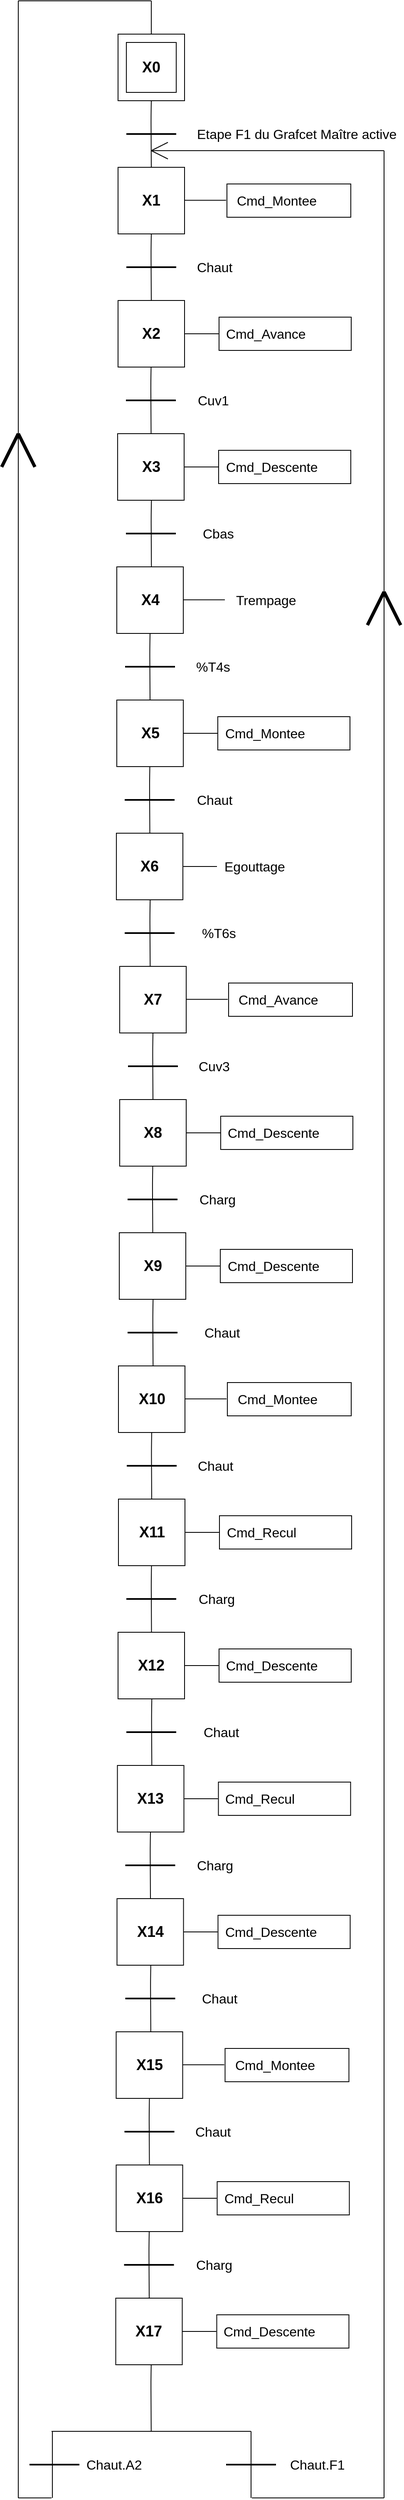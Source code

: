 <mxfile version="12.9.12" type="github">
  <diagram id="j1norhdIm9kePcJpWqvb" name="Page-1">
    <mxGraphModel dx="4152" dy="3361" grid="1" gridSize="10" guides="1" tooltips="1" connect="1" arrows="1" fold="1" page="1" pageScale="1" pageWidth="827" pageHeight="1169" math="0" shadow="0">
      <root>
        <mxCell id="0" />
        <mxCell id="1" parent="0" />
        <mxCell id="5EyspFnGqT75Ce_qzCmO-32" value="" style="rounded=0;whiteSpace=wrap;html=1;" parent="1" vertex="1">
          <mxGeometry x="441" y="-540" width="159" height="40" as="geometry" />
        </mxCell>
        <mxCell id="5EyspFnGqT75Ce_qzCmO-27" value="" style="rounded=0;whiteSpace=wrap;html=1;" parent="1" vertex="1">
          <mxGeometry x="451" y="-860" width="149" height="40" as="geometry" />
        </mxCell>
        <mxCell id="5EyspFnGqT75Ce_qzCmO-1" value="" style="group" parent="1" vertex="1" connectable="0">
          <mxGeometry x="320" y="-1040" width="80" height="80" as="geometry" />
        </mxCell>
        <mxCell id="5EyspFnGqT75Ce_qzCmO-2" value="" style="whiteSpace=wrap;html=1;aspect=fixed;" parent="5EyspFnGqT75Ce_qzCmO-1" vertex="1">
          <mxGeometry width="80" height="80" as="geometry" />
        </mxCell>
        <mxCell id="5EyspFnGqT75Ce_qzCmO-3" value="" style="whiteSpace=wrap;html=1;aspect=fixed;" parent="5EyspFnGqT75Ce_qzCmO-1" vertex="1">
          <mxGeometry x="10" y="10" width="60" height="60" as="geometry" />
        </mxCell>
        <mxCell id="5EyspFnGqT75Ce_qzCmO-4" value="&lt;font size=&quot;1&quot;&gt;&lt;b style=&quot;font-size: 18px&quot;&gt;X0&lt;/b&gt;&lt;/font&gt;" style="text;html=1;strokeColor=none;fillColor=none;align=center;verticalAlign=middle;whiteSpace=wrap;rounded=0;" parent="5EyspFnGqT75Ce_qzCmO-1" vertex="1">
          <mxGeometry x="20" y="30" width="40" height="20" as="geometry" />
        </mxCell>
        <mxCell id="5EyspFnGqT75Ce_qzCmO-6" value="" style="endArrow=none;html=1;entryX=0.5;entryY=1;entryDx=0;entryDy=0;exitX=0.5;exitY=0;exitDx=0;exitDy=0;" parent="1" source="5EyspFnGqT75Ce_qzCmO-7" edge="1">
          <mxGeometry width="50" height="50" relative="1" as="geometry">
            <mxPoint x="360" y="-920" as="sourcePoint" />
            <mxPoint x="360" y="-960" as="targetPoint" />
            <Array as="points">
              <mxPoint x="359.66" y="-940" />
            </Array>
          </mxGeometry>
        </mxCell>
        <mxCell id="5EyspFnGqT75Ce_qzCmO-7" value="" style="whiteSpace=wrap;html=1;aspect=fixed;" parent="1" vertex="1">
          <mxGeometry x="320.0" y="-880" width="80" height="80" as="geometry" />
        </mxCell>
        <mxCell id="5EyspFnGqT75Ce_qzCmO-8" value="" style="endArrow=none;html=1;strokeWidth=2;" parent="1" edge="1">
          <mxGeometry width="50" height="50" relative="1" as="geometry">
            <mxPoint x="330" y="-920" as="sourcePoint" />
            <mxPoint x="390" y="-920" as="targetPoint" />
          </mxGeometry>
        </mxCell>
        <mxCell id="5EyspFnGqT75Ce_qzCmO-9" value="" style="endArrow=none;html=1;entryX=0.5;entryY=1;entryDx=0;entryDy=0;exitX=0.5;exitY=0;exitDx=0;exitDy=0;" parent="1" source="5EyspFnGqT75Ce_qzCmO-10" edge="1">
          <mxGeometry width="50" height="50" relative="1" as="geometry">
            <mxPoint x="360" y="-760" as="sourcePoint" />
            <mxPoint x="360" y="-800" as="targetPoint" />
            <Array as="points">
              <mxPoint x="359.66" y="-780" />
            </Array>
          </mxGeometry>
        </mxCell>
        <mxCell id="5EyspFnGqT75Ce_qzCmO-10" value="" style="whiteSpace=wrap;html=1;aspect=fixed;" parent="1" vertex="1">
          <mxGeometry x="320.0" y="-720" width="80" height="80" as="geometry" />
        </mxCell>
        <mxCell id="5EyspFnGqT75Ce_qzCmO-11" value="" style="endArrow=none;html=1;strokeWidth=2;" parent="1" edge="1">
          <mxGeometry width="50" height="50" relative="1" as="geometry">
            <mxPoint x="330" y="-760" as="sourcePoint" />
            <mxPoint x="390" y="-760" as="targetPoint" />
          </mxGeometry>
        </mxCell>
        <mxCell id="5EyspFnGqT75Ce_qzCmO-12" value="&lt;font size=&quot;1&quot;&gt;&lt;b style=&quot;font-size: 18px&quot;&gt;X1&lt;/b&gt;&lt;/font&gt;" style="text;html=1;strokeColor=none;fillColor=none;align=center;verticalAlign=middle;whiteSpace=wrap;rounded=0;" parent="1" vertex="1">
          <mxGeometry x="340" y="-850" width="40" height="20" as="geometry" />
        </mxCell>
        <mxCell id="5EyspFnGqT75Ce_qzCmO-13" value="&lt;font size=&quot;1&quot;&gt;&lt;b style=&quot;font-size: 18px&quot;&gt;X2&lt;/b&gt;&lt;/font&gt;" style="text;html=1;strokeColor=none;fillColor=none;align=center;verticalAlign=middle;whiteSpace=wrap;rounded=0;" parent="1" vertex="1">
          <mxGeometry x="340" y="-690" width="40" height="20" as="geometry" />
        </mxCell>
        <mxCell id="5EyspFnGqT75Ce_qzCmO-14" value="&lt;font style=&quot;font-size: 16px&quot;&gt;Etape F1 du Grafcet Maître active&lt;br&gt;&lt;/font&gt;" style="text;html=1;strokeColor=none;fillColor=none;align=left;verticalAlign=middle;whiteSpace=wrap;rounded=0;" parent="1" vertex="1">
          <mxGeometry x="413" y="-930" width="247" height="20" as="geometry" />
        </mxCell>
        <mxCell id="5EyspFnGqT75Ce_qzCmO-15" value="" style="endArrow=none;html=1;strokeWidth=1;" parent="1" edge="1">
          <mxGeometry width="50" height="50" relative="1" as="geometry">
            <mxPoint x="400" y="-840.34" as="sourcePoint" />
            <mxPoint x="450" y="-840.34" as="targetPoint" />
          </mxGeometry>
        </mxCell>
        <mxCell id="5EyspFnGqT75Ce_qzCmO-16" value="&lt;font style=&quot;font-size: 16px&quot;&gt;Chaut&lt;br&gt;&lt;/font&gt;" style="text;html=1;strokeColor=none;fillColor=none;align=left;verticalAlign=middle;whiteSpace=wrap;rounded=0;" parent="1" vertex="1">
          <mxGeometry x="413" y="-770" width="77" height="20" as="geometry" />
        </mxCell>
        <mxCell id="5EyspFnGqT75Ce_qzCmO-17" value="&lt;font style=&quot;font-size: 16px&quot;&gt;&lt;br&gt;&lt;/font&gt;" style="text;html=1;strokeColor=none;fillColor=none;align=left;verticalAlign=middle;whiteSpace=wrap;rounded=0;" parent="1" vertex="1">
          <mxGeometry x="413" y="-450" width="106" height="20" as="geometry" />
        </mxCell>
        <mxCell id="5EyspFnGqT75Ce_qzCmO-18" value="&lt;font style=&quot;font-size: 16px&quot;&gt;Cmd_Montee&lt;/font&gt;" style="text;html=1;strokeColor=none;fillColor=none;align=left;verticalAlign=middle;whiteSpace=wrap;rounded=0;" parent="1" vertex="1">
          <mxGeometry x="461" y="-850" width="100" height="20" as="geometry" />
        </mxCell>
        <mxCell id="5EyspFnGqT75Ce_qzCmO-19" value="" style="whiteSpace=wrap;html=1;aspect=fixed;" parent="1" vertex="1">
          <mxGeometry x="319.5" y="-560" width="80" height="80" as="geometry" />
        </mxCell>
        <mxCell id="5EyspFnGqT75Ce_qzCmO-20" value="&lt;span style=&quot;font-size: 18px&quot;&gt;&lt;b&gt;X3&lt;/b&gt;&lt;/span&gt;" style="text;html=1;strokeColor=none;fillColor=none;align=center;verticalAlign=middle;whiteSpace=wrap;rounded=0;" parent="1" vertex="1">
          <mxGeometry x="339.5" y="-530" width="40" height="20" as="geometry" />
        </mxCell>
        <mxCell id="5EyspFnGqT75Ce_qzCmO-21" value="&lt;font style=&quot;font-size: 16px&quot;&gt;Cmd_Descente&lt;/font&gt;" style="text;html=1;strokeColor=none;fillColor=none;align=left;verticalAlign=middle;whiteSpace=wrap;rounded=0;" parent="1" vertex="1">
          <mxGeometry x="447.5" y="-530" width="140" height="20" as="geometry" />
        </mxCell>
        <mxCell id="5EyspFnGqT75Ce_qzCmO-22" value="" style="endArrow=none;html=1;strokeWidth=1;entryX=0;entryY=0.5;entryDx=0;entryDy=0;exitX=1;exitY=0.5;exitDx=0;exitDy=0;" parent="1" source="5EyspFnGqT75Ce_qzCmO-19" edge="1">
          <mxGeometry width="50" height="50" relative="1" as="geometry">
            <mxPoint x="399.5" y="-520.5" as="sourcePoint" />
            <mxPoint x="440.5" y="-520" as="targetPoint" />
          </mxGeometry>
        </mxCell>
        <mxCell id="5EyspFnGqT75Ce_qzCmO-23" value="" style="endArrow=none;html=1;strokeWidth=2;" parent="1" edge="1">
          <mxGeometry width="50" height="50" relative="1" as="geometry">
            <mxPoint x="329.5" y="-440" as="sourcePoint" />
            <mxPoint x="389.5" y="-440" as="targetPoint" />
          </mxGeometry>
        </mxCell>
        <mxCell id="5EyspFnGqT75Ce_qzCmO-25" value="" style="endArrow=none;html=1;entryX=0.5;entryY=1;entryDx=0;entryDy=0;exitX=0.5;exitY=0;exitDx=0;exitDy=0;" parent="1" edge="1">
          <mxGeometry width="50" height="50" relative="1" as="geometry">
            <mxPoint x="359.75" y="-560.0" as="sourcePoint" />
            <mxPoint x="359.75" y="-640" as="targetPoint" />
            <Array as="points">
              <mxPoint x="359.41" y="-620" />
            </Array>
          </mxGeometry>
        </mxCell>
        <mxCell id="5EyspFnGqT75Ce_qzCmO-26" value="" style="endArrow=none;html=1;strokeWidth=2;" parent="1" edge="1">
          <mxGeometry width="50" height="50" relative="1" as="geometry">
            <mxPoint x="329.5" y="-600.0" as="sourcePoint" />
            <mxPoint x="389.5" y="-600.0" as="targetPoint" />
          </mxGeometry>
        </mxCell>
        <mxCell id="5EyspFnGqT75Ce_qzCmO-37" value="" style="rounded=0;whiteSpace=wrap;html=1;" parent="1" vertex="1">
          <mxGeometry x="441.5" y="-700" width="159" height="40" as="geometry" />
        </mxCell>
        <mxCell id="5EyspFnGqT75Ce_qzCmO-38" value="&lt;span style=&quot;font-size: 16px&quot;&gt;Cmd_Avance&lt;/span&gt;" style="text;html=1;strokeColor=none;fillColor=none;align=left;verticalAlign=middle;whiteSpace=wrap;rounded=0;" parent="1" vertex="1">
          <mxGeometry x="448" y="-690" width="140" height="20" as="geometry" />
        </mxCell>
        <mxCell id="5EyspFnGqT75Ce_qzCmO-39" value="" style="endArrow=none;html=1;strokeWidth=1;entryX=0;entryY=0.5;entryDx=0;entryDy=0;exitX=1;exitY=0.5;exitDx=0;exitDy=0;" parent="1" edge="1">
          <mxGeometry width="50" height="50" relative="1" as="geometry">
            <mxPoint x="400" y="-680" as="sourcePoint" />
            <mxPoint x="441" y="-680" as="targetPoint" />
          </mxGeometry>
        </mxCell>
        <mxCell id="5EyspFnGqT75Ce_qzCmO-40" value="&lt;font style=&quot;font-size: 16px&quot;&gt;Cuv1&lt;br&gt;&lt;/font&gt;" style="text;html=1;strokeColor=none;fillColor=none;align=left;verticalAlign=middle;whiteSpace=wrap;rounded=0;" parent="1" vertex="1">
          <mxGeometry x="414" y="-610" width="77" height="20" as="geometry" />
        </mxCell>
        <mxCell id="5EyspFnGqT75Ce_qzCmO-41" value="&lt;font style=&quot;font-size: 16px&quot;&gt;Cbas&lt;br&gt;&lt;/font&gt;" style="text;html=1;strokeColor=none;fillColor=none;align=left;verticalAlign=middle;whiteSpace=wrap;rounded=0;" parent="1" vertex="1">
          <mxGeometry x="420" y="-450" width="77" height="20" as="geometry" />
        </mxCell>
        <mxCell id="5EyspFnGqT75Ce_qzCmO-43" value="" style="endArrow=none;html=1;entryX=0.5;entryY=1;entryDx=0;entryDy=0;exitX=0.5;exitY=0;exitDx=0;exitDy=0;" parent="1" edge="1">
          <mxGeometry width="50" height="50" relative="1" as="geometry">
            <mxPoint x="360.14" y="-400.0" as="sourcePoint" />
            <mxPoint x="360.14" y="-480" as="targetPoint" />
            <Array as="points">
              <mxPoint x="359.8" y="-460" />
            </Array>
          </mxGeometry>
        </mxCell>
        <mxCell id="WSJRSLspplaYHqe291Kl-2" value="" style="endArrow=none;html=1;" parent="1" edge="1">
          <mxGeometry width="50" height="50" relative="1" as="geometry">
            <mxPoint x="200" y="1920" as="sourcePoint" />
            <mxPoint x="200" y="-1080" as="targetPoint" />
          </mxGeometry>
        </mxCell>
        <mxCell id="WSJRSLspplaYHqe291Kl-3" value="" style="endArrow=none;html=1;" parent="1" edge="1">
          <mxGeometry width="50" height="50" relative="1" as="geometry">
            <mxPoint x="200" y="-1080" as="sourcePoint" />
            <mxPoint x="360" y="-1080" as="targetPoint" />
          </mxGeometry>
        </mxCell>
        <mxCell id="WSJRSLspplaYHqe291Kl-4" value="" style="endArrow=none;html=1;" parent="1" edge="1">
          <mxGeometry width="50" height="50" relative="1" as="geometry">
            <mxPoint x="360" y="-1040" as="sourcePoint" />
            <mxPoint x="360" y="-1080" as="targetPoint" />
          </mxGeometry>
        </mxCell>
        <mxCell id="WSJRSLspplaYHqe291Kl-5" value="" style="endArrow=none;html=1;strokeWidth=4;" parent="1" edge="1">
          <mxGeometry width="50" height="50" relative="1" as="geometry">
            <mxPoint x="180" y="-520" as="sourcePoint" />
            <mxPoint x="200" y="-560" as="targetPoint" />
          </mxGeometry>
        </mxCell>
        <mxCell id="WSJRSLspplaYHqe291Kl-6" value="" style="endArrow=none;html=1;strokeWidth=4;" parent="1" edge="1">
          <mxGeometry width="50" height="50" relative="1" as="geometry">
            <mxPoint x="220" y="-520" as="sourcePoint" />
            <mxPoint x="200" y="-560" as="targetPoint" />
          </mxGeometry>
        </mxCell>
        <mxCell id="sFBRQRY5h0tsfyVUQxu8-4" value="" style="whiteSpace=wrap;html=1;aspect=fixed;" parent="1" vertex="1">
          <mxGeometry x="318.5" y="-400" width="80" height="80" as="geometry" />
        </mxCell>
        <mxCell id="sFBRQRY5h0tsfyVUQxu8-5" value="" style="endArrow=none;html=1;entryX=0.5;entryY=1;entryDx=0;entryDy=0;exitX=0.5;exitY=0;exitDx=0;exitDy=0;" parent="1" source="sFBRQRY5h0tsfyVUQxu8-6" edge="1">
          <mxGeometry width="50" height="50" relative="1" as="geometry">
            <mxPoint x="358.5" y="-280" as="sourcePoint" />
            <mxPoint x="358.5" y="-320" as="targetPoint" />
            <Array as="points">
              <mxPoint x="358.16" y="-300" />
            </Array>
          </mxGeometry>
        </mxCell>
        <mxCell id="sFBRQRY5h0tsfyVUQxu8-6" value="" style="whiteSpace=wrap;html=1;aspect=fixed;" parent="1" vertex="1">
          <mxGeometry x="318.5" y="-240" width="80" height="80" as="geometry" />
        </mxCell>
        <mxCell id="sFBRQRY5h0tsfyVUQxu8-7" value="" style="endArrow=none;html=1;strokeWidth=2;" parent="1" edge="1">
          <mxGeometry width="50" height="50" relative="1" as="geometry">
            <mxPoint x="328.5" y="-280" as="sourcePoint" />
            <mxPoint x="388.5" y="-280" as="targetPoint" />
          </mxGeometry>
        </mxCell>
        <mxCell id="sFBRQRY5h0tsfyVUQxu8-8" value="&lt;font size=&quot;1&quot;&gt;&lt;b style=&quot;font-size: 18px&quot;&gt;X4&lt;/b&gt;&lt;/font&gt;" style="text;html=1;strokeColor=none;fillColor=none;align=center;verticalAlign=middle;whiteSpace=wrap;rounded=0;" parent="1" vertex="1">
          <mxGeometry x="338.5" y="-370" width="40" height="20" as="geometry" />
        </mxCell>
        <mxCell id="sFBRQRY5h0tsfyVUQxu8-9" value="&lt;font size=&quot;1&quot;&gt;&lt;b style=&quot;font-size: 18px&quot;&gt;X5&lt;/b&gt;&lt;/font&gt;" style="text;html=1;strokeColor=none;fillColor=none;align=center;verticalAlign=middle;whiteSpace=wrap;rounded=0;" parent="1" vertex="1">
          <mxGeometry x="338.5" y="-210" width="40" height="20" as="geometry" />
        </mxCell>
        <mxCell id="sFBRQRY5h0tsfyVUQxu8-10" value="" style="endArrow=none;html=1;strokeWidth=1;" parent="1" edge="1">
          <mxGeometry width="50" height="50" relative="1" as="geometry">
            <mxPoint x="398.5" y="-360.34" as="sourcePoint" />
            <mxPoint x="448.5" y="-360.34" as="targetPoint" />
          </mxGeometry>
        </mxCell>
        <mxCell id="sFBRQRY5h0tsfyVUQxu8-11" value="&lt;font style=&quot;font-size: 16px&quot;&gt;%T4s&lt;br&gt;&lt;/font&gt;" style="text;html=1;strokeColor=none;fillColor=none;align=left;verticalAlign=middle;whiteSpace=wrap;rounded=0;" parent="1" vertex="1">
          <mxGeometry x="411.5" y="-290" width="77" height="20" as="geometry" />
        </mxCell>
        <mxCell id="sFBRQRY5h0tsfyVUQxu8-12" value="&lt;font style=&quot;font-size: 16px&quot;&gt;&lt;br&gt;&lt;/font&gt;" style="text;html=1;strokeColor=none;fillColor=none;align=left;verticalAlign=middle;whiteSpace=wrap;rounded=0;" parent="1" vertex="1">
          <mxGeometry x="411.5" y="30" width="106" height="20" as="geometry" />
        </mxCell>
        <mxCell id="sFBRQRY5h0tsfyVUQxu8-13" value="&lt;font style=&quot;font-size: 16px&quot;&gt;Trempage&lt;/font&gt;" style="text;html=1;strokeColor=none;fillColor=none;align=left;verticalAlign=middle;whiteSpace=wrap;rounded=0;" parent="1" vertex="1">
          <mxGeometry x="459.5" y="-370" width="100" height="20" as="geometry" />
        </mxCell>
        <mxCell id="sFBRQRY5h0tsfyVUQxu8-14" value="" style="whiteSpace=wrap;html=1;aspect=fixed;" parent="1" vertex="1">
          <mxGeometry x="318" y="-80" width="80" height="80" as="geometry" />
        </mxCell>
        <mxCell id="sFBRQRY5h0tsfyVUQxu8-15" value="&lt;span style=&quot;font-size: 18px&quot;&gt;&lt;b&gt;X6&lt;/b&gt;&lt;/span&gt;" style="text;html=1;strokeColor=none;fillColor=none;align=center;verticalAlign=middle;whiteSpace=wrap;rounded=0;" parent="1" vertex="1">
          <mxGeometry x="338" y="-50" width="40" height="20" as="geometry" />
        </mxCell>
        <mxCell id="sFBRQRY5h0tsfyVUQxu8-16" value="&lt;font style=&quot;font-size: 16px&quot;&gt;Egouttage&lt;/font&gt;" style="text;html=1;strokeColor=none;fillColor=none;align=left;verticalAlign=middle;whiteSpace=wrap;rounded=0;" parent="1" vertex="1">
          <mxGeometry x="446" y="-50" width="140" height="20" as="geometry" />
        </mxCell>
        <mxCell id="sFBRQRY5h0tsfyVUQxu8-17" value="" style="endArrow=none;html=1;strokeWidth=1;entryX=0;entryY=0.5;entryDx=0;entryDy=0;exitX=1;exitY=0.5;exitDx=0;exitDy=0;" parent="1" source="sFBRQRY5h0tsfyVUQxu8-14" edge="1">
          <mxGeometry width="50" height="50" relative="1" as="geometry">
            <mxPoint x="398" y="-40.5" as="sourcePoint" />
            <mxPoint x="439" y="-40" as="targetPoint" />
          </mxGeometry>
        </mxCell>
        <mxCell id="sFBRQRY5h0tsfyVUQxu8-18" value="" style="endArrow=none;html=1;strokeWidth=2;" parent="1" edge="1">
          <mxGeometry width="50" height="50" relative="1" as="geometry">
            <mxPoint x="328" y="40" as="sourcePoint" />
            <mxPoint x="388" y="40" as="targetPoint" />
          </mxGeometry>
        </mxCell>
        <mxCell id="sFBRQRY5h0tsfyVUQxu8-19" value="" style="endArrow=none;html=1;entryX=0.5;entryY=1;entryDx=0;entryDy=0;exitX=0.5;exitY=0;exitDx=0;exitDy=0;" parent="1" edge="1">
          <mxGeometry width="50" height="50" relative="1" as="geometry">
            <mxPoint x="358.25" y="-80.0" as="sourcePoint" />
            <mxPoint x="358.25" y="-160" as="targetPoint" />
            <Array as="points">
              <mxPoint x="357.91" y="-140" />
            </Array>
          </mxGeometry>
        </mxCell>
        <mxCell id="sFBRQRY5h0tsfyVUQxu8-20" value="" style="endArrow=none;html=1;strokeWidth=2;" parent="1" edge="1">
          <mxGeometry width="50" height="50" relative="1" as="geometry">
            <mxPoint x="328" y="-120.0" as="sourcePoint" />
            <mxPoint x="388" y="-120.0" as="targetPoint" />
          </mxGeometry>
        </mxCell>
        <mxCell id="sFBRQRY5h0tsfyVUQxu8-21" value="" style="rounded=0;whiteSpace=wrap;html=1;" parent="1" vertex="1">
          <mxGeometry x="440" y="-220" width="159" height="40" as="geometry" />
        </mxCell>
        <mxCell id="sFBRQRY5h0tsfyVUQxu8-22" value="&lt;span style=&quot;font-size: 16px&quot;&gt;Cmd_Montee&lt;/span&gt;" style="text;html=1;strokeColor=none;fillColor=none;align=left;verticalAlign=middle;whiteSpace=wrap;rounded=0;" parent="1" vertex="1">
          <mxGeometry x="446.5" y="-210" width="140" height="20" as="geometry" />
        </mxCell>
        <mxCell id="sFBRQRY5h0tsfyVUQxu8-23" value="" style="endArrow=none;html=1;strokeWidth=1;entryX=0;entryY=0.5;entryDx=0;entryDy=0;exitX=1;exitY=0.5;exitDx=0;exitDy=0;" parent="1" edge="1">
          <mxGeometry width="50" height="50" relative="1" as="geometry">
            <mxPoint x="398.5" y="-200" as="sourcePoint" />
            <mxPoint x="439.5" y="-200" as="targetPoint" />
          </mxGeometry>
        </mxCell>
        <mxCell id="sFBRQRY5h0tsfyVUQxu8-24" value="&lt;font style=&quot;font-size: 16px&quot;&gt;Chaut&lt;br&gt;&lt;/font&gt;" style="text;html=1;strokeColor=none;fillColor=none;align=left;verticalAlign=middle;whiteSpace=wrap;rounded=0;" parent="1" vertex="1">
          <mxGeometry x="412.5" y="-130" width="77" height="20" as="geometry" />
        </mxCell>
        <mxCell id="sFBRQRY5h0tsfyVUQxu8-25" value="&lt;font style=&quot;font-size: 16px&quot;&gt;%T6s&lt;br&gt;&lt;/font&gt;" style="text;html=1;strokeColor=none;fillColor=none;align=left;verticalAlign=middle;whiteSpace=wrap;rounded=0;" parent="1" vertex="1">
          <mxGeometry x="418.5" y="30" width="77" height="20" as="geometry" />
        </mxCell>
        <mxCell id="sFBRQRY5h0tsfyVUQxu8-26" value="" style="endArrow=none;html=1;entryX=0.5;entryY=1;entryDx=0;entryDy=0;exitX=0.5;exitY=0;exitDx=0;exitDy=0;" parent="1" edge="1">
          <mxGeometry width="50" height="50" relative="1" as="geometry">
            <mxPoint x="358.64" y="80.0" as="sourcePoint" />
            <mxPoint x="358.64" as="targetPoint" />
            <Array as="points">
              <mxPoint x="358.3" y="20" />
            </Array>
          </mxGeometry>
        </mxCell>
        <mxCell id="sFBRQRY5h0tsfyVUQxu8-27" value="" style="rounded=0;whiteSpace=wrap;html=1;" parent="1" vertex="1">
          <mxGeometry x="443" y="420" width="159" height="40" as="geometry" />
        </mxCell>
        <mxCell id="sFBRQRY5h0tsfyVUQxu8-28" value="" style="rounded=0;whiteSpace=wrap;html=1;" parent="1" vertex="1">
          <mxGeometry x="453" y="100" width="149" height="40" as="geometry" />
        </mxCell>
        <mxCell id="sFBRQRY5h0tsfyVUQxu8-29" value="" style="whiteSpace=wrap;html=1;aspect=fixed;" parent="1" vertex="1">
          <mxGeometry x="322.0" y="80" width="80" height="80" as="geometry" />
        </mxCell>
        <mxCell id="sFBRQRY5h0tsfyVUQxu8-30" value="" style="endArrow=none;html=1;entryX=0.5;entryY=1;entryDx=0;entryDy=0;exitX=0.5;exitY=0;exitDx=0;exitDy=0;" parent="1" source="sFBRQRY5h0tsfyVUQxu8-31" edge="1">
          <mxGeometry width="50" height="50" relative="1" as="geometry">
            <mxPoint x="362" y="200" as="sourcePoint" />
            <mxPoint x="362" y="160" as="targetPoint" />
            <Array as="points">
              <mxPoint x="361.66" y="180" />
            </Array>
          </mxGeometry>
        </mxCell>
        <mxCell id="sFBRQRY5h0tsfyVUQxu8-31" value="" style="whiteSpace=wrap;html=1;aspect=fixed;" parent="1" vertex="1">
          <mxGeometry x="322.0" y="240" width="80" height="80" as="geometry" />
        </mxCell>
        <mxCell id="sFBRQRY5h0tsfyVUQxu8-32" value="" style="endArrow=none;html=1;strokeWidth=2;" parent="1" edge="1">
          <mxGeometry width="50" height="50" relative="1" as="geometry">
            <mxPoint x="332" y="200" as="sourcePoint" />
            <mxPoint x="392" y="200" as="targetPoint" />
          </mxGeometry>
        </mxCell>
        <mxCell id="sFBRQRY5h0tsfyVUQxu8-33" value="&lt;font size=&quot;1&quot;&gt;&lt;b style=&quot;font-size: 18px&quot;&gt;X7&lt;/b&gt;&lt;/font&gt;" style="text;html=1;strokeColor=none;fillColor=none;align=center;verticalAlign=middle;whiteSpace=wrap;rounded=0;" parent="1" vertex="1">
          <mxGeometry x="342" y="110" width="40" height="20" as="geometry" />
        </mxCell>
        <mxCell id="sFBRQRY5h0tsfyVUQxu8-34" value="&lt;font size=&quot;1&quot;&gt;&lt;b style=&quot;font-size: 18px&quot;&gt;X8&lt;/b&gt;&lt;/font&gt;" style="text;html=1;strokeColor=none;fillColor=none;align=center;verticalAlign=middle;whiteSpace=wrap;rounded=0;" parent="1" vertex="1">
          <mxGeometry x="342" y="270" width="40" height="20" as="geometry" />
        </mxCell>
        <mxCell id="sFBRQRY5h0tsfyVUQxu8-35" value="" style="endArrow=none;html=1;strokeWidth=1;" parent="1" edge="1">
          <mxGeometry width="50" height="50" relative="1" as="geometry">
            <mxPoint x="402" y="119.66" as="sourcePoint" />
            <mxPoint x="452" y="119.66" as="targetPoint" />
          </mxGeometry>
        </mxCell>
        <mxCell id="sFBRQRY5h0tsfyVUQxu8-36" value="&lt;font style=&quot;font-size: 16px&quot;&gt;Cuv3&lt;br&gt;&lt;/font&gt;" style="text;html=1;strokeColor=none;fillColor=none;align=left;verticalAlign=middle;whiteSpace=wrap;rounded=0;" parent="1" vertex="1">
          <mxGeometry x="415" y="190" width="77" height="20" as="geometry" />
        </mxCell>
        <mxCell id="sFBRQRY5h0tsfyVUQxu8-37" value="&lt;font style=&quot;font-size: 16px&quot;&gt;&lt;br&gt;&lt;/font&gt;" style="text;html=1;strokeColor=none;fillColor=none;align=left;verticalAlign=middle;whiteSpace=wrap;rounded=0;" parent="1" vertex="1">
          <mxGeometry x="415" y="510" width="106" height="20" as="geometry" />
        </mxCell>
        <mxCell id="sFBRQRY5h0tsfyVUQxu8-38" value="&lt;font style=&quot;font-size: 16px&quot;&gt;Cmd_Avance&lt;/font&gt;" style="text;html=1;strokeColor=none;fillColor=none;align=left;verticalAlign=middle;whiteSpace=wrap;rounded=0;" parent="1" vertex="1">
          <mxGeometry x="463" y="110" width="100" height="20" as="geometry" />
        </mxCell>
        <mxCell id="sFBRQRY5h0tsfyVUQxu8-39" value="" style="whiteSpace=wrap;html=1;aspect=fixed;" parent="1" vertex="1">
          <mxGeometry x="321.5" y="400" width="80" height="80" as="geometry" />
        </mxCell>
        <mxCell id="sFBRQRY5h0tsfyVUQxu8-40" value="&lt;span style=&quot;font-size: 18px&quot;&gt;&lt;b&gt;X9&lt;/b&gt;&lt;/span&gt;" style="text;html=1;strokeColor=none;fillColor=none;align=center;verticalAlign=middle;whiteSpace=wrap;rounded=0;" parent="1" vertex="1">
          <mxGeometry x="341.5" y="430" width="40" height="20" as="geometry" />
        </mxCell>
        <mxCell id="sFBRQRY5h0tsfyVUQxu8-41" value="&lt;font style=&quot;font-size: 16px&quot;&gt;Cmd_Descente&lt;/font&gt;" style="text;html=1;strokeColor=none;fillColor=none;align=left;verticalAlign=middle;whiteSpace=wrap;rounded=0;" parent="1" vertex="1">
          <mxGeometry x="449.5" y="430" width="140" height="20" as="geometry" />
        </mxCell>
        <mxCell id="sFBRQRY5h0tsfyVUQxu8-42" value="" style="endArrow=none;html=1;strokeWidth=1;entryX=0;entryY=0.5;entryDx=0;entryDy=0;exitX=1;exitY=0.5;exitDx=0;exitDy=0;" parent="1" source="sFBRQRY5h0tsfyVUQxu8-39" edge="1">
          <mxGeometry width="50" height="50" relative="1" as="geometry">
            <mxPoint x="401.5" y="439.5" as="sourcePoint" />
            <mxPoint x="442.5" y="440" as="targetPoint" />
          </mxGeometry>
        </mxCell>
        <mxCell id="sFBRQRY5h0tsfyVUQxu8-43" value="" style="endArrow=none;html=1;strokeWidth=2;" parent="1" edge="1">
          <mxGeometry width="50" height="50" relative="1" as="geometry">
            <mxPoint x="331.5" y="520" as="sourcePoint" />
            <mxPoint x="391.5" y="520" as="targetPoint" />
          </mxGeometry>
        </mxCell>
        <mxCell id="sFBRQRY5h0tsfyVUQxu8-44" value="" style="endArrow=none;html=1;entryX=0.5;entryY=1;entryDx=0;entryDy=0;exitX=0.5;exitY=0;exitDx=0;exitDy=0;" parent="1" edge="1">
          <mxGeometry width="50" height="50" relative="1" as="geometry">
            <mxPoint x="361.75" y="400.0" as="sourcePoint" />
            <mxPoint x="361.75" y="320" as="targetPoint" />
            <Array as="points">
              <mxPoint x="361.41" y="340" />
            </Array>
          </mxGeometry>
        </mxCell>
        <mxCell id="sFBRQRY5h0tsfyVUQxu8-45" value="" style="endArrow=none;html=1;strokeWidth=2;" parent="1" edge="1">
          <mxGeometry width="50" height="50" relative="1" as="geometry">
            <mxPoint x="331.5" y="360.0" as="sourcePoint" />
            <mxPoint x="391.5" y="360.0" as="targetPoint" />
          </mxGeometry>
        </mxCell>
        <mxCell id="sFBRQRY5h0tsfyVUQxu8-46" value="" style="rounded=0;whiteSpace=wrap;html=1;" parent="1" vertex="1">
          <mxGeometry x="443.5" y="260" width="159" height="40" as="geometry" />
        </mxCell>
        <mxCell id="sFBRQRY5h0tsfyVUQxu8-47" value="&lt;span style=&quot;font-size: 16px&quot;&gt;Cmd_Descente&lt;/span&gt;" style="text;html=1;strokeColor=none;fillColor=none;align=left;verticalAlign=middle;whiteSpace=wrap;rounded=0;" parent="1" vertex="1">
          <mxGeometry x="450" y="270" width="140" height="20" as="geometry" />
        </mxCell>
        <mxCell id="sFBRQRY5h0tsfyVUQxu8-48" value="" style="endArrow=none;html=1;strokeWidth=1;entryX=0;entryY=0.5;entryDx=0;entryDy=0;exitX=1;exitY=0.5;exitDx=0;exitDy=0;" parent="1" edge="1">
          <mxGeometry width="50" height="50" relative="1" as="geometry">
            <mxPoint x="402" y="280" as="sourcePoint" />
            <mxPoint x="443" y="280" as="targetPoint" />
          </mxGeometry>
        </mxCell>
        <mxCell id="sFBRQRY5h0tsfyVUQxu8-49" value="&lt;font style=&quot;font-size: 16px&quot;&gt;Charg&lt;br&gt;&lt;/font&gt;" style="text;html=1;strokeColor=none;fillColor=none;align=left;verticalAlign=middle;whiteSpace=wrap;rounded=0;" parent="1" vertex="1">
          <mxGeometry x="416" y="350" width="77" height="20" as="geometry" />
        </mxCell>
        <mxCell id="sFBRQRY5h0tsfyVUQxu8-50" value="&lt;font style=&quot;font-size: 16px&quot;&gt;Chaut&lt;br&gt;&lt;/font&gt;" style="text;html=1;strokeColor=none;fillColor=none;align=left;verticalAlign=middle;whiteSpace=wrap;rounded=0;" parent="1" vertex="1">
          <mxGeometry x="422" y="510" width="77" height="20" as="geometry" />
        </mxCell>
        <mxCell id="sFBRQRY5h0tsfyVUQxu8-51" value="" style="endArrow=none;html=1;entryX=0.5;entryY=1;entryDx=0;entryDy=0;exitX=0.5;exitY=0;exitDx=0;exitDy=0;" parent="1" edge="1">
          <mxGeometry width="50" height="50" relative="1" as="geometry">
            <mxPoint x="362.14" y="560" as="sourcePoint" />
            <mxPoint x="362.14" y="480" as="targetPoint" />
            <Array as="points">
              <mxPoint x="361.8" y="500" />
            </Array>
          </mxGeometry>
        </mxCell>
        <mxCell id="sFBRQRY5h0tsfyVUQxu8-52" value="" style="rounded=0;whiteSpace=wrap;html=1;" parent="1" vertex="1">
          <mxGeometry x="441.5" y="900" width="159" height="40" as="geometry" />
        </mxCell>
        <mxCell id="sFBRQRY5h0tsfyVUQxu8-53" value="" style="rounded=0;whiteSpace=wrap;html=1;" parent="1" vertex="1">
          <mxGeometry x="451.5" y="580" width="149" height="40" as="geometry" />
        </mxCell>
        <mxCell id="sFBRQRY5h0tsfyVUQxu8-54" value="" style="whiteSpace=wrap;html=1;aspect=fixed;" parent="1" vertex="1">
          <mxGeometry x="320.5" y="560" width="80" height="80" as="geometry" />
        </mxCell>
        <mxCell id="sFBRQRY5h0tsfyVUQxu8-55" value="" style="endArrow=none;html=1;entryX=0.5;entryY=1;entryDx=0;entryDy=0;exitX=0.5;exitY=0;exitDx=0;exitDy=0;" parent="1" source="sFBRQRY5h0tsfyVUQxu8-56" edge="1">
          <mxGeometry width="50" height="50" relative="1" as="geometry">
            <mxPoint x="360.5" y="680" as="sourcePoint" />
            <mxPoint x="360.5" y="640" as="targetPoint" />
            <Array as="points">
              <mxPoint x="360.16" y="660" />
            </Array>
          </mxGeometry>
        </mxCell>
        <mxCell id="sFBRQRY5h0tsfyVUQxu8-56" value="" style="whiteSpace=wrap;html=1;aspect=fixed;" parent="1" vertex="1">
          <mxGeometry x="320.5" y="720" width="80" height="80" as="geometry" />
        </mxCell>
        <mxCell id="sFBRQRY5h0tsfyVUQxu8-57" value="" style="endArrow=none;html=1;strokeWidth=2;" parent="1" edge="1">
          <mxGeometry width="50" height="50" relative="1" as="geometry">
            <mxPoint x="330.5" y="680" as="sourcePoint" />
            <mxPoint x="390.5" y="680" as="targetPoint" />
          </mxGeometry>
        </mxCell>
        <mxCell id="sFBRQRY5h0tsfyVUQxu8-58" value="&lt;font size=&quot;1&quot;&gt;&lt;b style=&quot;font-size: 18px&quot;&gt;X10&lt;/b&gt;&lt;/font&gt;" style="text;html=1;strokeColor=none;fillColor=none;align=center;verticalAlign=middle;whiteSpace=wrap;rounded=0;" parent="1" vertex="1">
          <mxGeometry x="340.5" y="590" width="40" height="20" as="geometry" />
        </mxCell>
        <mxCell id="sFBRQRY5h0tsfyVUQxu8-59" value="&lt;font size=&quot;1&quot;&gt;&lt;b style=&quot;font-size: 18px&quot;&gt;X11&lt;/b&gt;&lt;/font&gt;" style="text;html=1;strokeColor=none;fillColor=none;align=center;verticalAlign=middle;whiteSpace=wrap;rounded=0;" parent="1" vertex="1">
          <mxGeometry x="340.5" y="750" width="40" height="20" as="geometry" />
        </mxCell>
        <mxCell id="sFBRQRY5h0tsfyVUQxu8-60" value="" style="endArrow=none;html=1;strokeWidth=1;" parent="1" edge="1">
          <mxGeometry width="50" height="50" relative="1" as="geometry">
            <mxPoint x="400.5" y="599.66" as="sourcePoint" />
            <mxPoint x="450.5" y="599.66" as="targetPoint" />
          </mxGeometry>
        </mxCell>
        <mxCell id="sFBRQRY5h0tsfyVUQxu8-61" value="&lt;font style=&quot;font-size: 16px&quot;&gt;Chaut&lt;br&gt;&lt;/font&gt;" style="text;html=1;strokeColor=none;fillColor=none;align=left;verticalAlign=middle;whiteSpace=wrap;rounded=0;" parent="1" vertex="1">
          <mxGeometry x="413.5" y="670" width="77" height="20" as="geometry" />
        </mxCell>
        <mxCell id="sFBRQRY5h0tsfyVUQxu8-62" value="&lt;font style=&quot;font-size: 16px&quot;&gt;&lt;br&gt;&lt;/font&gt;" style="text;html=1;strokeColor=none;fillColor=none;align=left;verticalAlign=middle;whiteSpace=wrap;rounded=0;" parent="1" vertex="1">
          <mxGeometry x="413.5" y="990" width="106" height="20" as="geometry" />
        </mxCell>
        <mxCell id="sFBRQRY5h0tsfyVUQxu8-63" value="&lt;font style=&quot;font-size: 16px&quot;&gt;Cmd_Montee&lt;/font&gt;" style="text;html=1;strokeColor=none;fillColor=none;align=left;verticalAlign=middle;whiteSpace=wrap;rounded=0;" parent="1" vertex="1">
          <mxGeometry x="461.5" y="590" width="100" height="20" as="geometry" />
        </mxCell>
        <mxCell id="sFBRQRY5h0tsfyVUQxu8-64" value="" style="whiteSpace=wrap;html=1;aspect=fixed;" parent="1" vertex="1">
          <mxGeometry x="320" y="880" width="80" height="80" as="geometry" />
        </mxCell>
        <mxCell id="sFBRQRY5h0tsfyVUQxu8-65" value="&lt;span style=&quot;font-size: 18px&quot;&gt;&lt;b&gt;X12&lt;/b&gt;&lt;/span&gt;" style="text;html=1;strokeColor=none;fillColor=none;align=center;verticalAlign=middle;whiteSpace=wrap;rounded=0;" parent="1" vertex="1">
          <mxGeometry x="340" y="910" width="40" height="20" as="geometry" />
        </mxCell>
        <mxCell id="sFBRQRY5h0tsfyVUQxu8-66" value="&lt;font style=&quot;font-size: 16px&quot;&gt;Cmd_Descente&lt;/font&gt;" style="text;html=1;strokeColor=none;fillColor=none;align=left;verticalAlign=middle;whiteSpace=wrap;rounded=0;" parent="1" vertex="1">
          <mxGeometry x="448" y="910" width="140" height="20" as="geometry" />
        </mxCell>
        <mxCell id="sFBRQRY5h0tsfyVUQxu8-67" value="" style="endArrow=none;html=1;strokeWidth=1;entryX=0;entryY=0.5;entryDx=0;entryDy=0;exitX=1;exitY=0.5;exitDx=0;exitDy=0;" parent="1" source="sFBRQRY5h0tsfyVUQxu8-64" edge="1">
          <mxGeometry width="50" height="50" relative="1" as="geometry">
            <mxPoint x="400" y="919.5" as="sourcePoint" />
            <mxPoint x="441" y="920" as="targetPoint" />
          </mxGeometry>
        </mxCell>
        <mxCell id="sFBRQRY5h0tsfyVUQxu8-68" value="" style="endArrow=none;html=1;strokeWidth=2;" parent="1" edge="1">
          <mxGeometry width="50" height="50" relative="1" as="geometry">
            <mxPoint x="330" y="1000" as="sourcePoint" />
            <mxPoint x="390" y="1000" as="targetPoint" />
          </mxGeometry>
        </mxCell>
        <mxCell id="sFBRQRY5h0tsfyVUQxu8-69" value="" style="endArrow=none;html=1;entryX=0.5;entryY=1;entryDx=0;entryDy=0;exitX=0.5;exitY=0;exitDx=0;exitDy=0;" parent="1" edge="1">
          <mxGeometry width="50" height="50" relative="1" as="geometry">
            <mxPoint x="360.25" y="880" as="sourcePoint" />
            <mxPoint x="360.25" y="800" as="targetPoint" />
            <Array as="points">
              <mxPoint x="359.91" y="820" />
            </Array>
          </mxGeometry>
        </mxCell>
        <mxCell id="sFBRQRY5h0tsfyVUQxu8-70" value="" style="endArrow=none;html=1;strokeWidth=2;" parent="1" edge="1">
          <mxGeometry width="50" height="50" relative="1" as="geometry">
            <mxPoint x="330" y="840" as="sourcePoint" />
            <mxPoint x="390" y="840" as="targetPoint" />
          </mxGeometry>
        </mxCell>
        <mxCell id="sFBRQRY5h0tsfyVUQxu8-71" value="" style="rounded=0;whiteSpace=wrap;html=1;" parent="1" vertex="1">
          <mxGeometry x="442" y="740" width="159" height="40" as="geometry" />
        </mxCell>
        <mxCell id="sFBRQRY5h0tsfyVUQxu8-72" value="&lt;span style=&quot;font-size: 16px&quot;&gt;Cmd_Recul&lt;/span&gt;" style="text;html=1;strokeColor=none;fillColor=none;align=left;verticalAlign=middle;whiteSpace=wrap;rounded=0;" parent="1" vertex="1">
          <mxGeometry x="448.5" y="750" width="140" height="20" as="geometry" />
        </mxCell>
        <mxCell id="sFBRQRY5h0tsfyVUQxu8-73" value="" style="endArrow=none;html=1;strokeWidth=1;entryX=0;entryY=0.5;entryDx=0;entryDy=0;exitX=1;exitY=0.5;exitDx=0;exitDy=0;" parent="1" edge="1">
          <mxGeometry width="50" height="50" relative="1" as="geometry">
            <mxPoint x="400.5" y="760" as="sourcePoint" />
            <mxPoint x="441.5" y="760" as="targetPoint" />
          </mxGeometry>
        </mxCell>
        <mxCell id="sFBRQRY5h0tsfyVUQxu8-74" value="&lt;font style=&quot;font-size: 16px&quot;&gt;Charg&lt;br&gt;&lt;/font&gt;" style="text;html=1;strokeColor=none;fillColor=none;align=left;verticalAlign=middle;whiteSpace=wrap;rounded=0;" parent="1" vertex="1">
          <mxGeometry x="414.5" y="830" width="77" height="20" as="geometry" />
        </mxCell>
        <mxCell id="sFBRQRY5h0tsfyVUQxu8-75" value="&lt;font style=&quot;font-size: 16px&quot;&gt;Chaut&lt;br&gt;&lt;/font&gt;" style="text;html=1;strokeColor=none;fillColor=none;align=left;verticalAlign=middle;whiteSpace=wrap;rounded=0;" parent="1" vertex="1">
          <mxGeometry x="420.5" y="990" width="77" height="20" as="geometry" />
        </mxCell>
        <mxCell id="sFBRQRY5h0tsfyVUQxu8-76" value="" style="endArrow=none;html=1;entryX=0.5;entryY=1;entryDx=0;entryDy=0;exitX=0.5;exitY=0;exitDx=0;exitDy=0;" parent="1" edge="1">
          <mxGeometry width="50" height="50" relative="1" as="geometry">
            <mxPoint x="360.64" y="1040" as="sourcePoint" />
            <mxPoint x="360.64" y="960" as="targetPoint" />
            <Array as="points">
              <mxPoint x="360.3" y="980" />
            </Array>
          </mxGeometry>
        </mxCell>
        <mxCell id="sFBRQRY5h0tsfyVUQxu8-77" value="" style="rounded=0;whiteSpace=wrap;html=1;" parent="1" vertex="1">
          <mxGeometry x="440.25" y="1220" width="159" height="40" as="geometry" />
        </mxCell>
        <mxCell id="sFBRQRY5h0tsfyVUQxu8-78" value="" style="whiteSpace=wrap;html=1;aspect=fixed;" parent="1" vertex="1">
          <mxGeometry x="319.25" y="1040" width="80" height="80" as="geometry" />
        </mxCell>
        <mxCell id="sFBRQRY5h0tsfyVUQxu8-79" value="&lt;font size=&quot;1&quot;&gt;&lt;b style=&quot;font-size: 18px&quot;&gt;X13&lt;/b&gt;&lt;/font&gt;" style="text;html=1;strokeColor=none;fillColor=none;align=center;verticalAlign=middle;whiteSpace=wrap;rounded=0;" parent="1" vertex="1">
          <mxGeometry x="339.25" y="1070" width="40" height="20" as="geometry" />
        </mxCell>
        <mxCell id="sFBRQRY5h0tsfyVUQxu8-80" value="&lt;font style=&quot;font-size: 16px&quot;&gt;&lt;br&gt;&lt;/font&gt;" style="text;html=1;strokeColor=none;fillColor=none;align=left;verticalAlign=middle;whiteSpace=wrap;rounded=0;" parent="1" vertex="1">
          <mxGeometry x="412.25" y="1310" width="106" height="20" as="geometry" />
        </mxCell>
        <mxCell id="sFBRQRY5h0tsfyVUQxu8-81" value="" style="whiteSpace=wrap;html=1;aspect=fixed;" parent="1" vertex="1">
          <mxGeometry x="318.75" y="1200" width="80" height="80" as="geometry" />
        </mxCell>
        <mxCell id="sFBRQRY5h0tsfyVUQxu8-82" value="&lt;span style=&quot;font-size: 18px&quot;&gt;&lt;b&gt;X14&lt;/b&gt;&lt;/span&gt;" style="text;html=1;strokeColor=none;fillColor=none;align=center;verticalAlign=middle;whiteSpace=wrap;rounded=0;" parent="1" vertex="1">
          <mxGeometry x="338.75" y="1230" width="40" height="20" as="geometry" />
        </mxCell>
        <mxCell id="sFBRQRY5h0tsfyVUQxu8-83" value="&lt;font style=&quot;font-size: 16px&quot;&gt;Cmd_Descente&lt;/font&gt;" style="text;html=1;strokeColor=none;fillColor=none;align=left;verticalAlign=middle;whiteSpace=wrap;rounded=0;" parent="1" vertex="1">
          <mxGeometry x="446.75" y="1230" width="140" height="20" as="geometry" />
        </mxCell>
        <mxCell id="sFBRQRY5h0tsfyVUQxu8-84" value="" style="endArrow=none;html=1;strokeWidth=1;entryX=0;entryY=0.5;entryDx=0;entryDy=0;exitX=1;exitY=0.5;exitDx=0;exitDy=0;" parent="1" source="sFBRQRY5h0tsfyVUQxu8-81" edge="1">
          <mxGeometry width="50" height="50" relative="1" as="geometry">
            <mxPoint x="398.75" y="1239.5" as="sourcePoint" />
            <mxPoint x="439.75" y="1240" as="targetPoint" />
          </mxGeometry>
        </mxCell>
        <mxCell id="sFBRQRY5h0tsfyVUQxu8-85" value="" style="endArrow=none;html=1;strokeWidth=2;" parent="1" edge="1">
          <mxGeometry width="50" height="50" relative="1" as="geometry">
            <mxPoint x="328.75" y="1320" as="sourcePoint" />
            <mxPoint x="388.75" y="1320" as="targetPoint" />
          </mxGeometry>
        </mxCell>
        <mxCell id="sFBRQRY5h0tsfyVUQxu8-86" value="" style="endArrow=none;html=1;entryX=0.5;entryY=1;entryDx=0;entryDy=0;exitX=0.5;exitY=0;exitDx=0;exitDy=0;" parent="1" edge="1">
          <mxGeometry width="50" height="50" relative="1" as="geometry">
            <mxPoint x="359" y="1200" as="sourcePoint" />
            <mxPoint x="359" y="1120" as="targetPoint" />
            <Array as="points">
              <mxPoint x="358.66" y="1140" />
            </Array>
          </mxGeometry>
        </mxCell>
        <mxCell id="sFBRQRY5h0tsfyVUQxu8-87" value="" style="endArrow=none;html=1;strokeWidth=2;" parent="1" edge="1">
          <mxGeometry width="50" height="50" relative="1" as="geometry">
            <mxPoint x="328.75" y="1160" as="sourcePoint" />
            <mxPoint x="388.75" y="1160" as="targetPoint" />
          </mxGeometry>
        </mxCell>
        <mxCell id="sFBRQRY5h0tsfyVUQxu8-88" value="" style="rounded=0;whiteSpace=wrap;html=1;" parent="1" vertex="1">
          <mxGeometry x="440.75" y="1060" width="159" height="40" as="geometry" />
        </mxCell>
        <mxCell id="sFBRQRY5h0tsfyVUQxu8-89" value="&lt;span style=&quot;font-size: 16px&quot;&gt;Cmd_Recul&lt;/span&gt;" style="text;html=1;strokeColor=none;fillColor=none;align=left;verticalAlign=middle;whiteSpace=wrap;rounded=0;" parent="1" vertex="1">
          <mxGeometry x="447.25" y="1070" width="140" height="20" as="geometry" />
        </mxCell>
        <mxCell id="sFBRQRY5h0tsfyVUQxu8-90" value="" style="endArrow=none;html=1;strokeWidth=1;entryX=0;entryY=0.5;entryDx=0;entryDy=0;exitX=1;exitY=0.5;exitDx=0;exitDy=0;" parent="1" edge="1">
          <mxGeometry width="50" height="50" relative="1" as="geometry">
            <mxPoint x="399.25" y="1080" as="sourcePoint" />
            <mxPoint x="440.25" y="1080" as="targetPoint" />
          </mxGeometry>
        </mxCell>
        <mxCell id="sFBRQRY5h0tsfyVUQxu8-91" value="&lt;font style=&quot;font-size: 16px&quot;&gt;Charg&lt;br&gt;&lt;/font&gt;" style="text;html=1;strokeColor=none;fillColor=none;align=left;verticalAlign=middle;whiteSpace=wrap;rounded=0;" parent="1" vertex="1">
          <mxGeometry x="413.25" y="1150" width="77" height="20" as="geometry" />
        </mxCell>
        <mxCell id="sFBRQRY5h0tsfyVUQxu8-92" value="&lt;font style=&quot;font-size: 16px&quot;&gt;Chaut&lt;br&gt;&lt;/font&gt;" style="text;html=1;strokeColor=none;fillColor=none;align=left;verticalAlign=middle;whiteSpace=wrap;rounded=0;" parent="1" vertex="1">
          <mxGeometry x="419.25" y="1310" width="77" height="20" as="geometry" />
        </mxCell>
        <mxCell id="sFBRQRY5h0tsfyVUQxu8-93" value="" style="endArrow=none;html=1;entryX=0.5;entryY=1;entryDx=0;entryDy=0;exitX=0.5;exitY=0;exitDx=0;exitDy=0;" parent="1" edge="1">
          <mxGeometry width="50" height="50" relative="1" as="geometry">
            <mxPoint x="359.39" y="1360" as="sourcePoint" />
            <mxPoint x="359.39" y="1280" as="targetPoint" />
            <Array as="points">
              <mxPoint x="359.05" y="1300" />
            </Array>
          </mxGeometry>
        </mxCell>
        <mxCell id="sFBRQRY5h0tsfyVUQxu8-94" value="" style="rounded=0;whiteSpace=wrap;html=1;" parent="1" vertex="1">
          <mxGeometry x="438.75" y="1700" width="159" height="40" as="geometry" />
        </mxCell>
        <mxCell id="sFBRQRY5h0tsfyVUQxu8-95" value="" style="rounded=0;whiteSpace=wrap;html=1;" parent="1" vertex="1">
          <mxGeometry x="448.75" y="1380" width="149" height="40" as="geometry" />
        </mxCell>
        <mxCell id="sFBRQRY5h0tsfyVUQxu8-96" value="" style="whiteSpace=wrap;html=1;aspect=fixed;" parent="1" vertex="1">
          <mxGeometry x="317.75" y="1360" width="80" height="80" as="geometry" />
        </mxCell>
        <mxCell id="sFBRQRY5h0tsfyVUQxu8-97" value="" style="endArrow=none;html=1;entryX=0.5;entryY=1;entryDx=0;entryDy=0;exitX=0.5;exitY=0;exitDx=0;exitDy=0;" parent="1" source="sFBRQRY5h0tsfyVUQxu8-98" edge="1">
          <mxGeometry width="50" height="50" relative="1" as="geometry">
            <mxPoint x="357.75" y="1480" as="sourcePoint" />
            <mxPoint x="357.75" y="1440" as="targetPoint" />
            <Array as="points">
              <mxPoint x="357.41" y="1460" />
            </Array>
          </mxGeometry>
        </mxCell>
        <mxCell id="sFBRQRY5h0tsfyVUQxu8-98" value="" style="whiteSpace=wrap;html=1;aspect=fixed;" parent="1" vertex="1">
          <mxGeometry x="317.75" y="1520" width="80" height="80" as="geometry" />
        </mxCell>
        <mxCell id="sFBRQRY5h0tsfyVUQxu8-99" value="" style="endArrow=none;html=1;strokeWidth=2;" parent="1" edge="1">
          <mxGeometry width="50" height="50" relative="1" as="geometry">
            <mxPoint x="327.75" y="1480" as="sourcePoint" />
            <mxPoint x="387.75" y="1480" as="targetPoint" />
          </mxGeometry>
        </mxCell>
        <mxCell id="sFBRQRY5h0tsfyVUQxu8-100" value="&lt;font size=&quot;1&quot;&gt;&lt;b style=&quot;font-size: 18px&quot;&gt;X15&lt;/b&gt;&lt;/font&gt;" style="text;html=1;strokeColor=none;fillColor=none;align=center;verticalAlign=middle;whiteSpace=wrap;rounded=0;" parent="1" vertex="1">
          <mxGeometry x="337.75" y="1390" width="40" height="20" as="geometry" />
        </mxCell>
        <mxCell id="sFBRQRY5h0tsfyVUQxu8-101" value="&lt;font size=&quot;1&quot;&gt;&lt;b style=&quot;font-size: 18px&quot;&gt;X16&lt;/b&gt;&lt;/font&gt;" style="text;html=1;strokeColor=none;fillColor=none;align=center;verticalAlign=middle;whiteSpace=wrap;rounded=0;" parent="1" vertex="1">
          <mxGeometry x="337.75" y="1550" width="40" height="20" as="geometry" />
        </mxCell>
        <mxCell id="sFBRQRY5h0tsfyVUQxu8-102" value="" style="endArrow=none;html=1;strokeWidth=1;" parent="1" edge="1">
          <mxGeometry width="50" height="50" relative="1" as="geometry">
            <mxPoint x="397.75" y="1399.66" as="sourcePoint" />
            <mxPoint x="447.75" y="1399.66" as="targetPoint" />
          </mxGeometry>
        </mxCell>
        <mxCell id="sFBRQRY5h0tsfyVUQxu8-103" value="&lt;font style=&quot;font-size: 16px&quot;&gt;Chaut&lt;br&gt;&lt;/font&gt;" style="text;html=1;strokeColor=none;fillColor=none;align=left;verticalAlign=middle;whiteSpace=wrap;rounded=0;" parent="1" vertex="1">
          <mxGeometry x="410.75" y="1470" width="77" height="20" as="geometry" />
        </mxCell>
        <mxCell id="sFBRQRY5h0tsfyVUQxu8-104" value="&lt;font style=&quot;font-size: 16px&quot;&gt;&lt;br&gt;&lt;/font&gt;" style="text;html=1;strokeColor=none;fillColor=none;align=left;verticalAlign=middle;whiteSpace=wrap;rounded=0;" parent="1" vertex="1">
          <mxGeometry x="296" y="1870" width="106" height="20" as="geometry" />
        </mxCell>
        <mxCell id="sFBRQRY5h0tsfyVUQxu8-105" value="&lt;font style=&quot;font-size: 16px&quot;&gt;Cmd_Montee&lt;/font&gt;" style="text;html=1;strokeColor=none;fillColor=none;align=left;verticalAlign=middle;whiteSpace=wrap;rounded=0;" parent="1" vertex="1">
          <mxGeometry x="458.75" y="1390" width="100" height="20" as="geometry" />
        </mxCell>
        <mxCell id="sFBRQRY5h0tsfyVUQxu8-106" value="" style="whiteSpace=wrap;html=1;aspect=fixed;" parent="1" vertex="1">
          <mxGeometry x="317.25" y="1680" width="80" height="80" as="geometry" />
        </mxCell>
        <mxCell id="sFBRQRY5h0tsfyVUQxu8-107" value="&lt;span style=&quot;font-size: 18px&quot;&gt;&lt;b&gt;X17&lt;/b&gt;&lt;/span&gt;" style="text;html=1;strokeColor=none;fillColor=none;align=center;verticalAlign=middle;whiteSpace=wrap;rounded=0;" parent="1" vertex="1">
          <mxGeometry x="337.25" y="1710" width="40" height="20" as="geometry" />
        </mxCell>
        <mxCell id="sFBRQRY5h0tsfyVUQxu8-108" value="&lt;font style=&quot;font-size: 16px&quot;&gt;Cmd_Descente&lt;/font&gt;" style="text;html=1;strokeColor=none;fillColor=none;align=left;verticalAlign=middle;whiteSpace=wrap;rounded=0;" parent="1" vertex="1">
          <mxGeometry x="445.25" y="1710" width="140" height="20" as="geometry" />
        </mxCell>
        <mxCell id="sFBRQRY5h0tsfyVUQxu8-109" value="" style="endArrow=none;html=1;strokeWidth=1;entryX=0;entryY=0.5;entryDx=0;entryDy=0;exitX=1;exitY=0.5;exitDx=0;exitDy=0;" parent="1" source="sFBRQRY5h0tsfyVUQxu8-106" edge="1">
          <mxGeometry width="50" height="50" relative="1" as="geometry">
            <mxPoint x="397.25" y="1719.5" as="sourcePoint" />
            <mxPoint x="438.25" y="1720" as="targetPoint" />
          </mxGeometry>
        </mxCell>
        <mxCell id="sFBRQRY5h0tsfyVUQxu8-110" value="" style="endArrow=none;html=1;strokeWidth=2;" parent="1" edge="1">
          <mxGeometry width="50" height="50" relative="1" as="geometry">
            <mxPoint x="213.5" y="1880" as="sourcePoint" />
            <mxPoint x="273.5" y="1880" as="targetPoint" />
          </mxGeometry>
        </mxCell>
        <mxCell id="sFBRQRY5h0tsfyVUQxu8-111" value="" style="endArrow=none;html=1;entryX=0.5;entryY=1;entryDx=0;entryDy=0;exitX=0.5;exitY=0;exitDx=0;exitDy=0;" parent="1" edge="1">
          <mxGeometry width="50" height="50" relative="1" as="geometry">
            <mxPoint x="357.5" y="1680" as="sourcePoint" />
            <mxPoint x="357.5" y="1600" as="targetPoint" />
            <Array as="points">
              <mxPoint x="357.16" y="1620" />
            </Array>
          </mxGeometry>
        </mxCell>
        <mxCell id="sFBRQRY5h0tsfyVUQxu8-112" value="" style="endArrow=none;html=1;strokeWidth=2;" parent="1" edge="1">
          <mxGeometry width="50" height="50" relative="1" as="geometry">
            <mxPoint x="327.25" y="1640" as="sourcePoint" />
            <mxPoint x="387.25" y="1640" as="targetPoint" />
          </mxGeometry>
        </mxCell>
        <mxCell id="sFBRQRY5h0tsfyVUQxu8-113" value="" style="rounded=0;whiteSpace=wrap;html=1;" parent="1" vertex="1">
          <mxGeometry x="439.25" y="1540" width="159" height="40" as="geometry" />
        </mxCell>
        <mxCell id="sFBRQRY5h0tsfyVUQxu8-114" value="&lt;span style=&quot;font-size: 16px&quot;&gt;Cmd_Recul&lt;/span&gt;" style="text;html=1;strokeColor=none;fillColor=none;align=left;verticalAlign=middle;whiteSpace=wrap;rounded=0;" parent="1" vertex="1">
          <mxGeometry x="445.75" y="1550" width="140" height="20" as="geometry" />
        </mxCell>
        <mxCell id="sFBRQRY5h0tsfyVUQxu8-115" value="" style="endArrow=none;html=1;strokeWidth=1;entryX=0;entryY=0.5;entryDx=0;entryDy=0;exitX=1;exitY=0.5;exitDx=0;exitDy=0;" parent="1" edge="1">
          <mxGeometry width="50" height="50" relative="1" as="geometry">
            <mxPoint x="397.75" y="1560" as="sourcePoint" />
            <mxPoint x="438.75" y="1560" as="targetPoint" />
          </mxGeometry>
        </mxCell>
        <mxCell id="sFBRQRY5h0tsfyVUQxu8-116" value="&lt;font style=&quot;font-size: 16px&quot;&gt;Charg&lt;br&gt;&lt;/font&gt;" style="text;html=1;strokeColor=none;fillColor=none;align=left;verticalAlign=middle;whiteSpace=wrap;rounded=0;" parent="1" vertex="1">
          <mxGeometry x="411.75" y="1630" width="77" height="20" as="geometry" />
        </mxCell>
        <mxCell id="sFBRQRY5h0tsfyVUQxu8-117" value="&lt;font style=&quot;font-size: 16px&quot;&gt;Chaut.A2&lt;br&gt;&lt;/font&gt;" style="text;html=1;strokeColor=none;fillColor=none;align=left;verticalAlign=middle;whiteSpace=wrap;rounded=0;" parent="1" vertex="1">
          <mxGeometry x="280" y="1870" width="77" height="20" as="geometry" />
        </mxCell>
        <mxCell id="sFBRQRY5h0tsfyVUQxu8-118" value="" style="endArrow=none;html=1;entryX=0.5;entryY=1;entryDx=0;entryDy=0;exitX=0.5;exitY=0;exitDx=0;exitDy=0;" parent="1" edge="1">
          <mxGeometry width="50" height="50" relative="1" as="geometry">
            <mxPoint x="359.89" y="1840" as="sourcePoint" />
            <mxPoint x="359.89" y="1760" as="targetPoint" />
            <Array as="points">
              <mxPoint x="359.55" y="1780" />
            </Array>
          </mxGeometry>
        </mxCell>
        <mxCell id="sFBRQRY5h0tsfyVUQxu8-122" value="" style="endArrow=none;html=1;" parent="1" edge="1">
          <mxGeometry width="50" height="50" relative="1" as="geometry">
            <mxPoint x="240" y="1840" as="sourcePoint" />
            <mxPoint x="480" y="1840" as="targetPoint" />
          </mxGeometry>
        </mxCell>
        <mxCell id="xObpncWNxKy9B9lzHqdV-3" value="&lt;font style=&quot;font-size: 16px&quot;&gt;&lt;br&gt;&lt;/font&gt;" style="text;html=1;strokeColor=none;fillColor=none;align=left;verticalAlign=middle;whiteSpace=wrap;rounded=0;" vertex="1" parent="1">
          <mxGeometry x="533.5" y="1870" width="106" height="20" as="geometry" />
        </mxCell>
        <mxCell id="xObpncWNxKy9B9lzHqdV-4" value="" style="endArrow=none;html=1;strokeWidth=2;" edge="1" parent="1">
          <mxGeometry width="50" height="50" relative="1" as="geometry">
            <mxPoint x="450.0" y="1880" as="sourcePoint" />
            <mxPoint x="510.0" y="1880" as="targetPoint" />
          </mxGeometry>
        </mxCell>
        <mxCell id="xObpncWNxKy9B9lzHqdV-5" value="&lt;font style=&quot;font-size: 16px&quot;&gt;Chaut.F1&lt;br&gt;&lt;/font&gt;" style="text;html=1;strokeColor=none;fillColor=none;align=left;verticalAlign=middle;whiteSpace=wrap;rounded=0;" vertex="1" parent="1">
          <mxGeometry x="525" y="1870" width="77" height="20" as="geometry" />
        </mxCell>
        <mxCell id="xObpncWNxKy9B9lzHqdV-13" value="" style="endArrow=none;html=1;" edge="1" parent="1">
          <mxGeometry width="50" height="50" relative="1" as="geometry">
            <mxPoint x="200" y="1920" as="sourcePoint" />
            <mxPoint x="240" y="1920" as="targetPoint" />
          </mxGeometry>
        </mxCell>
        <mxCell id="xObpncWNxKy9B9lzHqdV-14" value="" style="endArrow=none;html=1;" edge="1" parent="1">
          <mxGeometry width="50" height="50" relative="1" as="geometry">
            <mxPoint x="241" y="1920" as="sourcePoint" />
            <mxPoint x="241" y="1840" as="targetPoint" />
          </mxGeometry>
        </mxCell>
        <mxCell id="xObpncWNxKy9B9lzHqdV-18" value="" style="endArrow=none;html=1;" edge="1" parent="1">
          <mxGeometry width="50" height="50" relative="1" as="geometry">
            <mxPoint x="480" y="1920" as="sourcePoint" />
            <mxPoint x="480" y="1840" as="targetPoint" />
          </mxGeometry>
        </mxCell>
        <mxCell id="xObpncWNxKy9B9lzHqdV-20" value="" style="endArrow=none;html=1;" edge="1" parent="1">
          <mxGeometry width="50" height="50" relative="1" as="geometry">
            <mxPoint x="481" y="1920" as="sourcePoint" />
            <mxPoint x="640" y="1920" as="targetPoint" />
          </mxGeometry>
        </mxCell>
        <mxCell id="xObpncWNxKy9B9lzHqdV-21" value="" style="endArrow=none;html=1;" edge="1" parent="1">
          <mxGeometry width="50" height="50" relative="1" as="geometry">
            <mxPoint x="640" y="1920" as="sourcePoint" />
            <mxPoint x="640" y="-900" as="targetPoint" />
          </mxGeometry>
        </mxCell>
        <mxCell id="xObpncWNxKy9B9lzHqdV-22" value="" style="endArrow=none;html=1;" edge="1" parent="1">
          <mxGeometry width="50" height="50" relative="1" as="geometry">
            <mxPoint x="360" y="-900" as="sourcePoint" />
            <mxPoint x="640" y="-900" as="targetPoint" />
          </mxGeometry>
        </mxCell>
        <mxCell id="xObpncWNxKy9B9lzHqdV-23" value="" style="endArrow=none;html=1;" edge="1" parent="1">
          <mxGeometry width="50" height="50" relative="1" as="geometry">
            <mxPoint x="360" y="-900" as="sourcePoint" />
            <mxPoint x="380" y="-910" as="targetPoint" />
          </mxGeometry>
        </mxCell>
        <mxCell id="xObpncWNxKy9B9lzHqdV-24" value="" style="endArrow=none;html=1;" edge="1" parent="1">
          <mxGeometry width="50" height="50" relative="1" as="geometry">
            <mxPoint x="360" y="-900" as="sourcePoint" />
            <mxPoint x="380" y="-890" as="targetPoint" />
          </mxGeometry>
        </mxCell>
        <mxCell id="xObpncWNxKy9B9lzHqdV-25" value="" style="endArrow=none;html=1;strokeWidth=4;" edge="1" parent="1">
          <mxGeometry width="50" height="50" relative="1" as="geometry">
            <mxPoint x="620" y="-330" as="sourcePoint" />
            <mxPoint x="640" y="-370" as="targetPoint" />
          </mxGeometry>
        </mxCell>
        <mxCell id="xObpncWNxKy9B9lzHqdV-26" value="" style="endArrow=none;html=1;strokeWidth=4;" edge="1" parent="1">
          <mxGeometry width="50" height="50" relative="1" as="geometry">
            <mxPoint x="660" y="-330" as="sourcePoint" />
            <mxPoint x="640" y="-370" as="targetPoint" />
          </mxGeometry>
        </mxCell>
      </root>
    </mxGraphModel>
  </diagram>
</mxfile>

